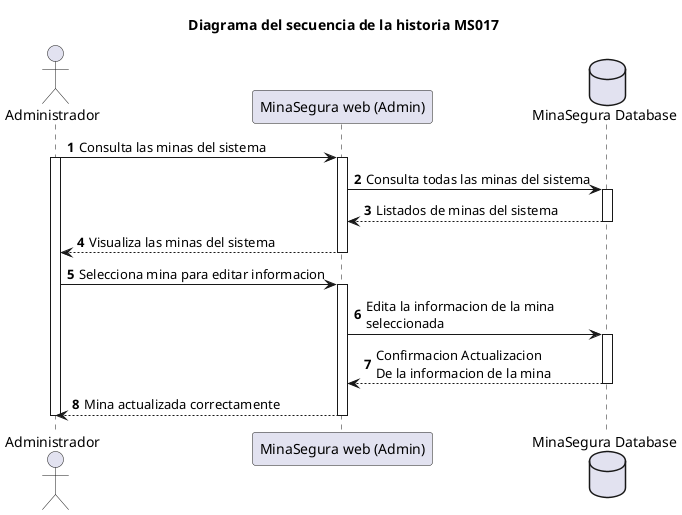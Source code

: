 @startuml hu1_sequence
autonumber

title Diagrama del secuencia de la historia MS017

actor Administrador
participant "MinaSegura web (Admin)"
Database "MinaSegura Database"

Administrador->"MinaSegura web (Admin)": Consulta las minas del sistema
activate Administrador
activate "MinaSegura web (Admin)"

"MinaSegura web (Admin)"->"MinaSegura Database": Consulta todas las minas del sistema
activate "MinaSegura Database"

"MinaSegura Database" --> "MinaSegura web (Admin)": Listados de minas del sistema
deactivate "MinaSegura Database"

"MinaSegura web (Admin)" --> Administrador: Visualiza las minas del sistema
deactivate "MinaSegura web (Admin)"

Administrador->"MinaSegura web (Admin)": Selecciona mina para editar informacion
activate "MinaSegura web (Admin)"

"MinaSegura web (Admin)"->"MinaSegura Database": Edita la informacion de la mina \nseleccionada
activate "MinaSegura Database"

"MinaSegura Database" --> "MinaSegura web (Admin)": Confirmacion Actualizacion \nDe la informacion de la mina
deactivate "MinaSegura Database"

"MinaSegura web (Admin)" --> Administrador: Mina actualizada correctamente
deactivate "MinaSegura web (Admin)"



deactivate Administrador


@enduml
